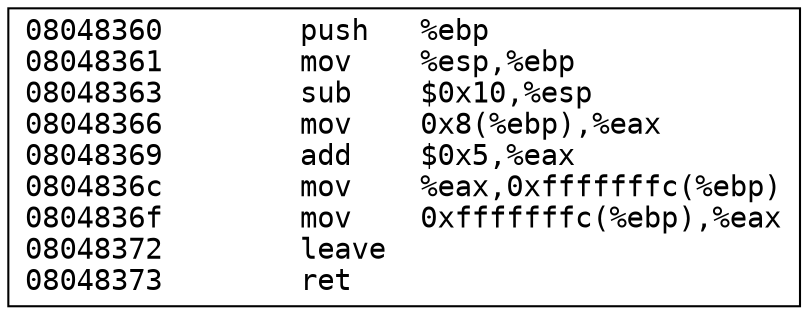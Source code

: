 digraph G { node [fontname=Courier]; 
 "08048360" [shape=box, label = "08048360	push   %ebp\l08048361	mov    %esp,%ebp\l08048363	sub    $0x10,%esp\l08048366	mov    0x8(%ebp),%eax\l08048369	add    $0x5,%eax\l0804836c	mov    %eax,0xfffffffc(%ebp)\l0804836f	mov    0xfffffffc(%ebp),%eax\l08048372	leave\l08048373	ret\l"]
}